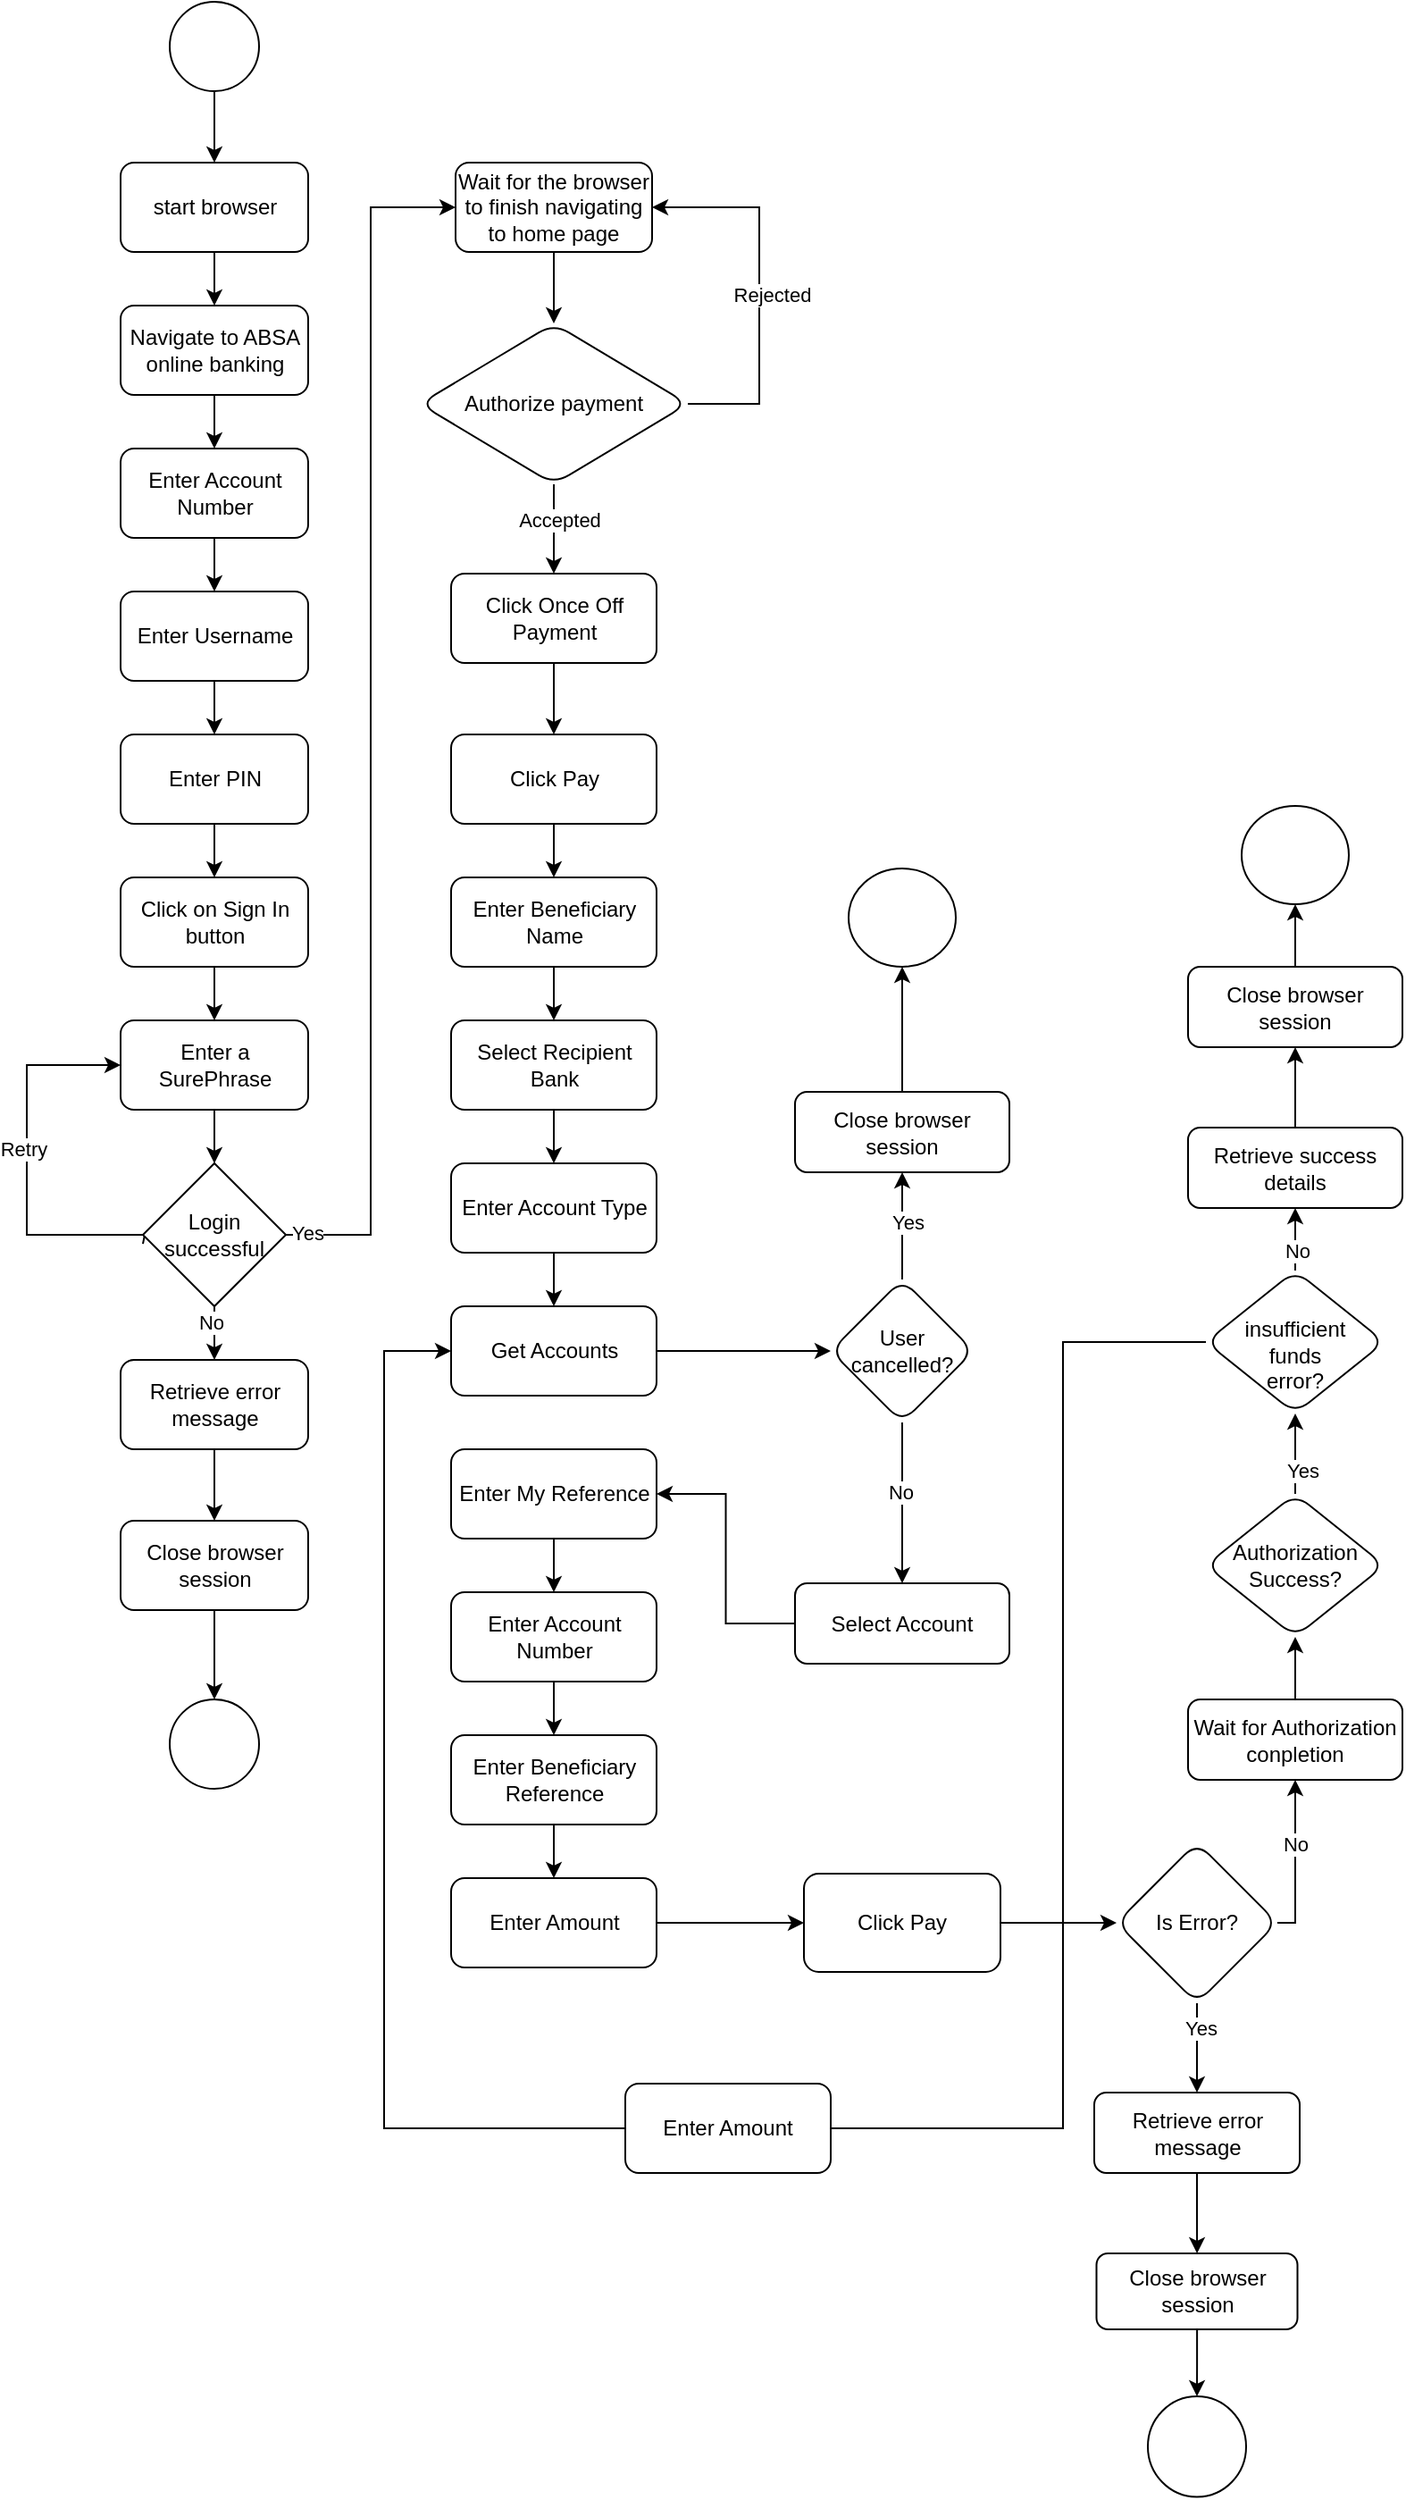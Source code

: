 <mxfile version="22.0.4" type="github">
  <diagram id="C5RBs43oDa-KdzZeNtuy" name="Page-1">
    <mxGraphModel dx="2022" dy="625" grid="1" gridSize="10" guides="1" tooltips="1" connect="1" arrows="1" fold="1" page="1" pageScale="1" pageWidth="827" pageHeight="1169" background="#ffffff" math="0" shadow="0">
      <root>
        <mxCell id="WIyWlLk6GJQsqaUBKTNV-0" />
        <mxCell id="WIyWlLk6GJQsqaUBKTNV-1" parent="WIyWlLk6GJQsqaUBKTNV-0" />
        <mxCell id="GN8b9wlNIwaGFEjr1hPO-3" value="" style="edgeStyle=orthogonalEdgeStyle;rounded=0;orthogonalLoop=1;jettySize=auto;html=1;" edge="1" parent="WIyWlLk6GJQsqaUBKTNV-1" source="GN8b9wlNIwaGFEjr1hPO-0" target="GN8b9wlNIwaGFEjr1hPO-1">
          <mxGeometry relative="1" as="geometry" />
        </mxCell>
        <mxCell id="GN8b9wlNIwaGFEjr1hPO-0" value="" style="ellipse;whiteSpace=wrap;html=1;aspect=fixed;" vertex="1" parent="WIyWlLk6GJQsqaUBKTNV-1">
          <mxGeometry x="50" y="30" width="50" height="50" as="geometry" />
        </mxCell>
        <mxCell id="GN8b9wlNIwaGFEjr1hPO-6" value="" style="edgeStyle=orthogonalEdgeStyle;rounded=0;orthogonalLoop=1;jettySize=auto;html=1;" edge="1" parent="WIyWlLk6GJQsqaUBKTNV-1" source="GN8b9wlNIwaGFEjr1hPO-1" target="GN8b9wlNIwaGFEjr1hPO-4">
          <mxGeometry relative="1" as="geometry" />
        </mxCell>
        <mxCell id="GN8b9wlNIwaGFEjr1hPO-1" value="start browser" style="rounded=1;whiteSpace=wrap;html=1;" vertex="1" parent="WIyWlLk6GJQsqaUBKTNV-1">
          <mxGeometry x="22.5" y="120" width="105" height="50" as="geometry" />
        </mxCell>
        <mxCell id="GN8b9wlNIwaGFEjr1hPO-9" value="" style="edgeStyle=orthogonalEdgeStyle;rounded=0;orthogonalLoop=1;jettySize=auto;html=1;" edge="1" parent="WIyWlLk6GJQsqaUBKTNV-1" source="GN8b9wlNIwaGFEjr1hPO-4" target="GN8b9wlNIwaGFEjr1hPO-7">
          <mxGeometry relative="1" as="geometry" />
        </mxCell>
        <mxCell id="GN8b9wlNIwaGFEjr1hPO-4" value="Navigate to ABSA online banking" style="rounded=1;whiteSpace=wrap;html=1;" vertex="1" parent="WIyWlLk6GJQsqaUBKTNV-1">
          <mxGeometry x="22.5" y="200" width="105" height="50" as="geometry" />
        </mxCell>
        <mxCell id="GN8b9wlNIwaGFEjr1hPO-11" value="" style="edgeStyle=orthogonalEdgeStyle;rounded=0;orthogonalLoop=1;jettySize=auto;html=1;" edge="1" parent="WIyWlLk6GJQsqaUBKTNV-1" source="GN8b9wlNIwaGFEjr1hPO-7" target="GN8b9wlNIwaGFEjr1hPO-10">
          <mxGeometry relative="1" as="geometry" />
        </mxCell>
        <mxCell id="GN8b9wlNIwaGFEjr1hPO-7" value="Enter Account Number" style="rounded=1;whiteSpace=wrap;html=1;" vertex="1" parent="WIyWlLk6GJQsqaUBKTNV-1">
          <mxGeometry x="22.5" y="280" width="105" height="50" as="geometry" />
        </mxCell>
        <mxCell id="GN8b9wlNIwaGFEjr1hPO-13" value="" style="edgeStyle=orthogonalEdgeStyle;rounded=0;orthogonalLoop=1;jettySize=auto;html=1;" edge="1" parent="WIyWlLk6GJQsqaUBKTNV-1" source="GN8b9wlNIwaGFEjr1hPO-10" target="GN8b9wlNIwaGFEjr1hPO-12">
          <mxGeometry relative="1" as="geometry" />
        </mxCell>
        <mxCell id="GN8b9wlNIwaGFEjr1hPO-10" value="Enter Username" style="rounded=1;whiteSpace=wrap;html=1;" vertex="1" parent="WIyWlLk6GJQsqaUBKTNV-1">
          <mxGeometry x="22.5" y="360" width="105" height="50" as="geometry" />
        </mxCell>
        <mxCell id="GN8b9wlNIwaGFEjr1hPO-15" value="" style="edgeStyle=orthogonalEdgeStyle;rounded=0;orthogonalLoop=1;jettySize=auto;html=1;" edge="1" parent="WIyWlLk6GJQsqaUBKTNV-1" source="GN8b9wlNIwaGFEjr1hPO-12" target="GN8b9wlNIwaGFEjr1hPO-14">
          <mxGeometry relative="1" as="geometry" />
        </mxCell>
        <mxCell id="GN8b9wlNIwaGFEjr1hPO-12" value="Enter PIN" style="rounded=1;whiteSpace=wrap;html=1;" vertex="1" parent="WIyWlLk6GJQsqaUBKTNV-1">
          <mxGeometry x="22.5" y="440" width="105" height="50" as="geometry" />
        </mxCell>
        <mxCell id="GN8b9wlNIwaGFEjr1hPO-17" value="" style="edgeStyle=orthogonalEdgeStyle;rounded=0;orthogonalLoop=1;jettySize=auto;html=1;" edge="1" parent="WIyWlLk6GJQsqaUBKTNV-1" source="GN8b9wlNIwaGFEjr1hPO-14" target="GN8b9wlNIwaGFEjr1hPO-16">
          <mxGeometry relative="1" as="geometry" />
        </mxCell>
        <mxCell id="GN8b9wlNIwaGFEjr1hPO-14" value="Click on Sign In button" style="rounded=1;whiteSpace=wrap;html=1;" vertex="1" parent="WIyWlLk6GJQsqaUBKTNV-1">
          <mxGeometry x="22.5" y="520" width="105" height="50" as="geometry" />
        </mxCell>
        <mxCell id="GN8b9wlNIwaGFEjr1hPO-19" value="" style="edgeStyle=orthogonalEdgeStyle;rounded=0;orthogonalLoop=1;jettySize=auto;html=1;" edge="1" parent="WIyWlLk6GJQsqaUBKTNV-1" source="GN8b9wlNIwaGFEjr1hPO-16" target="GN8b9wlNIwaGFEjr1hPO-18">
          <mxGeometry relative="1" as="geometry" />
        </mxCell>
        <mxCell id="GN8b9wlNIwaGFEjr1hPO-16" value="Enter a SurePhrase" style="rounded=1;whiteSpace=wrap;html=1;" vertex="1" parent="WIyWlLk6GJQsqaUBKTNV-1">
          <mxGeometry x="22.5" y="600" width="105" height="50" as="geometry" />
        </mxCell>
        <mxCell id="GN8b9wlNIwaGFEjr1hPO-21" value="" style="edgeStyle=orthogonalEdgeStyle;rounded=0;orthogonalLoop=1;jettySize=auto;html=1;" edge="1" parent="WIyWlLk6GJQsqaUBKTNV-1" source="GN8b9wlNIwaGFEjr1hPO-18" target="GN8b9wlNIwaGFEjr1hPO-20">
          <mxGeometry relative="1" as="geometry" />
        </mxCell>
        <mxCell id="GN8b9wlNIwaGFEjr1hPO-29" value="No" style="edgeLabel;html=1;align=center;verticalAlign=middle;resizable=0;points=[];" vertex="1" connectable="0" parent="GN8b9wlNIwaGFEjr1hPO-21">
          <mxGeometry x="-0.659" y="-2" relative="1" as="geometry">
            <mxPoint as="offset" />
          </mxGeometry>
        </mxCell>
        <mxCell id="GN8b9wlNIwaGFEjr1hPO-27" style="edgeStyle=orthogonalEdgeStyle;rounded=0;orthogonalLoop=1;jettySize=auto;html=1;entryX=0;entryY=0.5;entryDx=0;entryDy=0;" edge="1" parent="WIyWlLk6GJQsqaUBKTNV-1" source="GN8b9wlNIwaGFEjr1hPO-18" target="GN8b9wlNIwaGFEjr1hPO-26">
          <mxGeometry relative="1" as="geometry" />
        </mxCell>
        <mxCell id="GN8b9wlNIwaGFEjr1hPO-30" value="Yes" style="edgeLabel;html=1;align=center;verticalAlign=middle;resizable=0;points=[];" vertex="1" connectable="0" parent="GN8b9wlNIwaGFEjr1hPO-27">
          <mxGeometry x="-0.965" y="1" relative="1" as="geometry">
            <mxPoint as="offset" />
          </mxGeometry>
        </mxCell>
        <mxCell id="GN8b9wlNIwaGFEjr1hPO-32" style="edgeStyle=orthogonalEdgeStyle;rounded=0;orthogonalLoop=1;jettySize=auto;html=1;entryX=0;entryY=0.5;entryDx=0;entryDy=0;" edge="1" parent="WIyWlLk6GJQsqaUBKTNV-1" target="GN8b9wlNIwaGFEjr1hPO-16">
          <mxGeometry relative="1" as="geometry">
            <mxPoint x="-17.53" y="670" as="targetPoint" />
            <mxPoint x="35.004" y="725.034" as="sourcePoint" />
            <Array as="points">
              <mxPoint x="36" y="720" />
              <mxPoint x="-30" y="720" />
              <mxPoint x="-30" y="625" />
            </Array>
          </mxGeometry>
        </mxCell>
        <mxCell id="GN8b9wlNIwaGFEjr1hPO-33" value="Retry" style="edgeLabel;html=1;align=center;verticalAlign=middle;resizable=0;points=[];" vertex="1" connectable="0" parent="GN8b9wlNIwaGFEjr1hPO-32">
          <mxGeometry x="0.095" y="2" relative="1" as="geometry">
            <mxPoint as="offset" />
          </mxGeometry>
        </mxCell>
        <mxCell id="GN8b9wlNIwaGFEjr1hPO-18" value="Login&lt;br&gt;successful" style="rhombus;whiteSpace=wrap;html=1;" vertex="1" parent="WIyWlLk6GJQsqaUBKTNV-1">
          <mxGeometry x="35" y="680" width="80" height="80" as="geometry" />
        </mxCell>
        <mxCell id="GN8b9wlNIwaGFEjr1hPO-23" value="" style="edgeStyle=orthogonalEdgeStyle;rounded=0;orthogonalLoop=1;jettySize=auto;html=1;" edge="1" parent="WIyWlLk6GJQsqaUBKTNV-1" source="GN8b9wlNIwaGFEjr1hPO-20" target="GN8b9wlNIwaGFEjr1hPO-22">
          <mxGeometry relative="1" as="geometry" />
        </mxCell>
        <mxCell id="GN8b9wlNIwaGFEjr1hPO-20" value="Retrieve error&lt;br&gt;message" style="rounded=1;whiteSpace=wrap;html=1;" vertex="1" parent="WIyWlLk6GJQsqaUBKTNV-1">
          <mxGeometry x="22.5" y="790" width="105" height="50" as="geometry" />
        </mxCell>
        <mxCell id="GN8b9wlNIwaGFEjr1hPO-25" value="" style="edgeStyle=orthogonalEdgeStyle;rounded=0;orthogonalLoop=1;jettySize=auto;html=1;" edge="1" parent="WIyWlLk6GJQsqaUBKTNV-1" source="GN8b9wlNIwaGFEjr1hPO-22" target="GN8b9wlNIwaGFEjr1hPO-24">
          <mxGeometry relative="1" as="geometry" />
        </mxCell>
        <mxCell id="GN8b9wlNIwaGFEjr1hPO-22" value="Close browser session" style="rounded=1;whiteSpace=wrap;html=1;" vertex="1" parent="WIyWlLk6GJQsqaUBKTNV-1">
          <mxGeometry x="22.5" y="880" width="105" height="50" as="geometry" />
        </mxCell>
        <mxCell id="GN8b9wlNIwaGFEjr1hPO-24" value="" style="ellipse;whiteSpace=wrap;html=1;aspect=fixed;" vertex="1" parent="WIyWlLk6GJQsqaUBKTNV-1">
          <mxGeometry x="50" y="980" width="50" height="50" as="geometry" />
        </mxCell>
        <mxCell id="GN8b9wlNIwaGFEjr1hPO-39" value="" style="edgeStyle=orthogonalEdgeStyle;rounded=0;orthogonalLoop=1;jettySize=auto;html=1;" edge="1" parent="WIyWlLk6GJQsqaUBKTNV-1" source="GN8b9wlNIwaGFEjr1hPO-26" target="GN8b9wlNIwaGFEjr1hPO-38">
          <mxGeometry relative="1" as="geometry" />
        </mxCell>
        <mxCell id="GN8b9wlNIwaGFEjr1hPO-26" value="Wait for the browser to finish navigating to home page" style="rounded=1;whiteSpace=wrap;html=1;" vertex="1" parent="WIyWlLk6GJQsqaUBKTNV-1">
          <mxGeometry x="210" y="120" width="110" height="50" as="geometry" />
        </mxCell>
        <mxCell id="GN8b9wlNIwaGFEjr1hPO-52" value="" style="edgeStyle=orthogonalEdgeStyle;rounded=0;orthogonalLoop=1;jettySize=auto;html=1;" edge="1" parent="WIyWlLk6GJQsqaUBKTNV-1" source="GN8b9wlNIwaGFEjr1hPO-36" target="GN8b9wlNIwaGFEjr1hPO-50">
          <mxGeometry relative="1" as="geometry" />
        </mxCell>
        <mxCell id="GN8b9wlNIwaGFEjr1hPO-36" value="Click Pay" style="whiteSpace=wrap;html=1;rounded=1;" vertex="1" parent="WIyWlLk6GJQsqaUBKTNV-1">
          <mxGeometry x="207.5" y="440" width="115" height="50" as="geometry" />
        </mxCell>
        <mxCell id="GN8b9wlNIwaGFEjr1hPO-41" value="" style="edgeStyle=orthogonalEdgeStyle;rounded=0;orthogonalLoop=1;jettySize=auto;html=1;" edge="1" parent="WIyWlLk6GJQsqaUBKTNV-1" source="GN8b9wlNIwaGFEjr1hPO-38" target="GN8b9wlNIwaGFEjr1hPO-40">
          <mxGeometry relative="1" as="geometry" />
        </mxCell>
        <mxCell id="GN8b9wlNIwaGFEjr1hPO-44" value="Accepted" style="edgeLabel;html=1;align=center;verticalAlign=middle;resizable=0;points=[];" vertex="1" connectable="0" parent="GN8b9wlNIwaGFEjr1hPO-41">
          <mxGeometry x="-0.2" y="3" relative="1" as="geometry">
            <mxPoint as="offset" />
          </mxGeometry>
        </mxCell>
        <mxCell id="GN8b9wlNIwaGFEjr1hPO-43" style="edgeStyle=orthogonalEdgeStyle;rounded=0;orthogonalLoop=1;jettySize=auto;html=1;exitX=1;exitY=0.5;exitDx=0;exitDy=0;entryX=1;entryY=0.5;entryDx=0;entryDy=0;" edge="1" parent="WIyWlLk6GJQsqaUBKTNV-1" source="GN8b9wlNIwaGFEjr1hPO-38" target="GN8b9wlNIwaGFEjr1hPO-26">
          <mxGeometry relative="1" as="geometry">
            <Array as="points">
              <mxPoint x="380" y="255" />
              <mxPoint x="380" y="145" />
            </Array>
          </mxGeometry>
        </mxCell>
        <mxCell id="GN8b9wlNIwaGFEjr1hPO-45" value="No" style="edgeLabel;html=1;align=center;verticalAlign=middle;resizable=0;points=[];" vertex="1" connectable="0" parent="GN8b9wlNIwaGFEjr1hPO-43">
          <mxGeometry x="-0.04" y="-4" relative="1" as="geometry">
            <mxPoint as="offset" />
          </mxGeometry>
        </mxCell>
        <mxCell id="GN8b9wlNIwaGFEjr1hPO-47" value="Rejected" style="edgeLabel;html=1;align=center;verticalAlign=middle;resizable=0;points=[];" vertex="1" connectable="0" parent="GN8b9wlNIwaGFEjr1hPO-43">
          <mxGeometry x="-0.038" y="-7" relative="1" as="geometry">
            <mxPoint as="offset" />
          </mxGeometry>
        </mxCell>
        <mxCell id="GN8b9wlNIwaGFEjr1hPO-38" value="Authorize payment" style="rhombus;whiteSpace=wrap;html=1;rounded=1;" vertex="1" parent="WIyWlLk6GJQsqaUBKTNV-1">
          <mxGeometry x="190" y="210" width="150" height="90" as="geometry" />
        </mxCell>
        <mxCell id="GN8b9wlNIwaGFEjr1hPO-42" value="" style="edgeStyle=orthogonalEdgeStyle;rounded=0;orthogonalLoop=1;jettySize=auto;html=1;" edge="1" parent="WIyWlLk6GJQsqaUBKTNV-1" source="GN8b9wlNIwaGFEjr1hPO-40" target="GN8b9wlNIwaGFEjr1hPO-36">
          <mxGeometry relative="1" as="geometry" />
        </mxCell>
        <mxCell id="GN8b9wlNIwaGFEjr1hPO-40" value="Click Once Off Payment" style="whiteSpace=wrap;html=1;rounded=1;" vertex="1" parent="WIyWlLk6GJQsqaUBKTNV-1">
          <mxGeometry x="207.5" y="350" width="115" height="50" as="geometry" />
        </mxCell>
        <mxCell id="GN8b9wlNIwaGFEjr1hPO-54" value="" style="edgeStyle=orthogonalEdgeStyle;rounded=0;orthogonalLoop=1;jettySize=auto;html=1;" edge="1" parent="WIyWlLk6GJQsqaUBKTNV-1" source="GN8b9wlNIwaGFEjr1hPO-50" target="GN8b9wlNIwaGFEjr1hPO-53">
          <mxGeometry relative="1" as="geometry" />
        </mxCell>
        <mxCell id="GN8b9wlNIwaGFEjr1hPO-50" value="Enter Beneficiary Name" style="whiteSpace=wrap;html=1;rounded=1;" vertex="1" parent="WIyWlLk6GJQsqaUBKTNV-1">
          <mxGeometry x="207.5" y="520" width="115" height="50" as="geometry" />
        </mxCell>
        <mxCell id="GN8b9wlNIwaGFEjr1hPO-57" value="" style="edgeStyle=orthogonalEdgeStyle;rounded=0;orthogonalLoop=1;jettySize=auto;html=1;" edge="1" parent="WIyWlLk6GJQsqaUBKTNV-1" source="GN8b9wlNIwaGFEjr1hPO-53" target="GN8b9wlNIwaGFEjr1hPO-55">
          <mxGeometry relative="1" as="geometry" />
        </mxCell>
        <mxCell id="GN8b9wlNIwaGFEjr1hPO-53" value="Select Recipient Bank" style="whiteSpace=wrap;html=1;rounded=1;" vertex="1" parent="WIyWlLk6GJQsqaUBKTNV-1">
          <mxGeometry x="207.5" y="600" width="115" height="50" as="geometry" />
        </mxCell>
        <mxCell id="GN8b9wlNIwaGFEjr1hPO-59" value="" style="edgeStyle=orthogonalEdgeStyle;rounded=0;orthogonalLoop=1;jettySize=auto;html=1;" edge="1" parent="WIyWlLk6GJQsqaUBKTNV-1" source="GN8b9wlNIwaGFEjr1hPO-55" target="GN8b9wlNIwaGFEjr1hPO-58">
          <mxGeometry relative="1" as="geometry" />
        </mxCell>
        <mxCell id="GN8b9wlNIwaGFEjr1hPO-55" value="Enter Account Type" style="whiteSpace=wrap;html=1;rounded=1;" vertex="1" parent="WIyWlLk6GJQsqaUBKTNV-1">
          <mxGeometry x="207.5" y="680" width="115" height="50" as="geometry" />
        </mxCell>
        <mxCell id="GN8b9wlNIwaGFEjr1hPO-69" value="" style="edgeStyle=orthogonalEdgeStyle;rounded=0;orthogonalLoop=1;jettySize=auto;html=1;" edge="1" parent="WIyWlLk6GJQsqaUBKTNV-1" source="GN8b9wlNIwaGFEjr1hPO-58" target="GN8b9wlNIwaGFEjr1hPO-68">
          <mxGeometry relative="1" as="geometry" />
        </mxCell>
        <mxCell id="GN8b9wlNIwaGFEjr1hPO-58" value="Get Accounts" style="whiteSpace=wrap;html=1;rounded=1;" vertex="1" parent="WIyWlLk6GJQsqaUBKTNV-1">
          <mxGeometry x="207.5" y="760" width="115" height="50" as="geometry" />
        </mxCell>
        <mxCell id="GN8b9wlNIwaGFEjr1hPO-63" value="" style="edgeStyle=orthogonalEdgeStyle;rounded=0;orthogonalLoop=1;jettySize=auto;html=1;" edge="1" parent="WIyWlLk6GJQsqaUBKTNV-1" source="GN8b9wlNIwaGFEjr1hPO-60" target="GN8b9wlNIwaGFEjr1hPO-62">
          <mxGeometry relative="1" as="geometry" />
        </mxCell>
        <mxCell id="GN8b9wlNIwaGFEjr1hPO-60" value="Enter My Reference" style="whiteSpace=wrap;html=1;rounded=1;" vertex="1" parent="WIyWlLk6GJQsqaUBKTNV-1">
          <mxGeometry x="207.5" y="840" width="115" height="50" as="geometry" />
        </mxCell>
        <mxCell id="GN8b9wlNIwaGFEjr1hPO-65" value="" style="edgeStyle=orthogonalEdgeStyle;rounded=0;orthogonalLoop=1;jettySize=auto;html=1;" edge="1" parent="WIyWlLk6GJQsqaUBKTNV-1" source="GN8b9wlNIwaGFEjr1hPO-62" target="GN8b9wlNIwaGFEjr1hPO-64">
          <mxGeometry relative="1" as="geometry" />
        </mxCell>
        <mxCell id="GN8b9wlNIwaGFEjr1hPO-62" value="Enter Account Number" style="whiteSpace=wrap;html=1;rounded=1;" vertex="1" parent="WIyWlLk6GJQsqaUBKTNV-1">
          <mxGeometry x="207.5" y="920" width="115" height="50" as="geometry" />
        </mxCell>
        <mxCell id="GN8b9wlNIwaGFEjr1hPO-67" value="" style="edgeStyle=orthogonalEdgeStyle;rounded=0;orthogonalLoop=1;jettySize=auto;html=1;" edge="1" parent="WIyWlLk6GJQsqaUBKTNV-1" source="GN8b9wlNIwaGFEjr1hPO-64" target="GN8b9wlNIwaGFEjr1hPO-66">
          <mxGeometry relative="1" as="geometry" />
        </mxCell>
        <mxCell id="GN8b9wlNIwaGFEjr1hPO-64" value="Enter Beneficiary Reference" style="whiteSpace=wrap;html=1;rounded=1;" vertex="1" parent="WIyWlLk6GJQsqaUBKTNV-1">
          <mxGeometry x="207.5" y="1000" width="115" height="50" as="geometry" />
        </mxCell>
        <mxCell id="GN8b9wlNIwaGFEjr1hPO-84" value="" style="edgeStyle=orthogonalEdgeStyle;rounded=0;orthogonalLoop=1;jettySize=auto;html=1;" edge="1" parent="WIyWlLk6GJQsqaUBKTNV-1" source="GN8b9wlNIwaGFEjr1hPO-66" target="GN8b9wlNIwaGFEjr1hPO-83">
          <mxGeometry relative="1" as="geometry" />
        </mxCell>
        <mxCell id="GN8b9wlNIwaGFEjr1hPO-66" value="Enter Amount" style="whiteSpace=wrap;html=1;rounded=1;" vertex="1" parent="WIyWlLk6GJQsqaUBKTNV-1">
          <mxGeometry x="207.5" y="1080" width="115" height="50" as="geometry" />
        </mxCell>
        <mxCell id="GN8b9wlNIwaGFEjr1hPO-71" value="" style="edgeStyle=orthogonalEdgeStyle;rounded=0;orthogonalLoop=1;jettySize=auto;html=1;" edge="1" parent="WIyWlLk6GJQsqaUBKTNV-1" source="GN8b9wlNIwaGFEjr1hPO-68" target="GN8b9wlNIwaGFEjr1hPO-70">
          <mxGeometry relative="1" as="geometry" />
        </mxCell>
        <mxCell id="GN8b9wlNIwaGFEjr1hPO-77" value="No" style="edgeLabel;html=1;align=center;verticalAlign=middle;resizable=0;points=[];" vertex="1" connectable="0" parent="GN8b9wlNIwaGFEjr1hPO-71">
          <mxGeometry x="-0.148" y="-1" relative="1" as="geometry">
            <mxPoint as="offset" />
          </mxGeometry>
        </mxCell>
        <mxCell id="GN8b9wlNIwaGFEjr1hPO-79" value="" style="edgeStyle=orthogonalEdgeStyle;rounded=0;orthogonalLoop=1;jettySize=auto;html=1;" edge="1" parent="WIyWlLk6GJQsqaUBKTNV-1" source="GN8b9wlNIwaGFEjr1hPO-68" target="GN8b9wlNIwaGFEjr1hPO-78">
          <mxGeometry relative="1" as="geometry" />
        </mxCell>
        <mxCell id="GN8b9wlNIwaGFEjr1hPO-82" value="Yes" style="edgeLabel;html=1;align=center;verticalAlign=middle;resizable=0;points=[];" vertex="1" connectable="0" parent="GN8b9wlNIwaGFEjr1hPO-79">
          <mxGeometry x="0.083" y="-3" relative="1" as="geometry">
            <mxPoint as="offset" />
          </mxGeometry>
        </mxCell>
        <mxCell id="GN8b9wlNIwaGFEjr1hPO-68" value="User cancelled?" style="rhombus;whiteSpace=wrap;html=1;rounded=1;" vertex="1" parent="WIyWlLk6GJQsqaUBKTNV-1">
          <mxGeometry x="420" y="745" width="80" height="80" as="geometry" />
        </mxCell>
        <mxCell id="GN8b9wlNIwaGFEjr1hPO-73" style="edgeStyle=orthogonalEdgeStyle;rounded=0;orthogonalLoop=1;jettySize=auto;html=1;entryX=1;entryY=0.5;entryDx=0;entryDy=0;" edge="1" parent="WIyWlLk6GJQsqaUBKTNV-1" source="GN8b9wlNIwaGFEjr1hPO-70" target="GN8b9wlNIwaGFEjr1hPO-60">
          <mxGeometry relative="1" as="geometry" />
        </mxCell>
        <mxCell id="GN8b9wlNIwaGFEjr1hPO-70" value="Select Account" style="whiteSpace=wrap;html=1;rounded=1;" vertex="1" parent="WIyWlLk6GJQsqaUBKTNV-1">
          <mxGeometry x="400" y="915" width="120" height="45" as="geometry" />
        </mxCell>
        <mxCell id="GN8b9wlNIwaGFEjr1hPO-81" value="" style="edgeStyle=orthogonalEdgeStyle;rounded=0;orthogonalLoop=1;jettySize=auto;html=1;" edge="1" parent="WIyWlLk6GJQsqaUBKTNV-1" source="GN8b9wlNIwaGFEjr1hPO-78" target="GN8b9wlNIwaGFEjr1hPO-80">
          <mxGeometry relative="1" as="geometry" />
        </mxCell>
        <mxCell id="GN8b9wlNIwaGFEjr1hPO-78" value="Close browser session" style="whiteSpace=wrap;html=1;rounded=1;" vertex="1" parent="WIyWlLk6GJQsqaUBKTNV-1">
          <mxGeometry x="400" y="640" width="120" height="45" as="geometry" />
        </mxCell>
        <mxCell id="GN8b9wlNIwaGFEjr1hPO-80" value="" style="ellipse;whiteSpace=wrap;html=1;rounded=1;" vertex="1" parent="WIyWlLk6GJQsqaUBKTNV-1">
          <mxGeometry x="430" y="515" width="60" height="55" as="geometry" />
        </mxCell>
        <mxCell id="GN8b9wlNIwaGFEjr1hPO-86" value="" style="edgeStyle=orthogonalEdgeStyle;rounded=0;orthogonalLoop=1;jettySize=auto;html=1;" edge="1" parent="WIyWlLk6GJQsqaUBKTNV-1" source="GN8b9wlNIwaGFEjr1hPO-83" target="GN8b9wlNIwaGFEjr1hPO-85">
          <mxGeometry relative="1" as="geometry" />
        </mxCell>
        <mxCell id="GN8b9wlNIwaGFEjr1hPO-83" value="Click Pay" style="whiteSpace=wrap;html=1;rounded=1;" vertex="1" parent="WIyWlLk6GJQsqaUBKTNV-1">
          <mxGeometry x="405" y="1077.5" width="110" height="55" as="geometry" />
        </mxCell>
        <mxCell id="GN8b9wlNIwaGFEjr1hPO-92" value="" style="edgeStyle=orthogonalEdgeStyle;rounded=0;orthogonalLoop=1;jettySize=auto;html=1;" edge="1" parent="WIyWlLk6GJQsqaUBKTNV-1" source="GN8b9wlNIwaGFEjr1hPO-85" target="GN8b9wlNIwaGFEjr1hPO-91">
          <mxGeometry relative="1" as="geometry" />
        </mxCell>
        <mxCell id="GN8b9wlNIwaGFEjr1hPO-93" value="Yes" style="edgeLabel;html=1;align=center;verticalAlign=middle;resizable=0;points=[];" vertex="1" connectable="0" parent="GN8b9wlNIwaGFEjr1hPO-92">
          <mxGeometry x="-0.433" y="2" relative="1" as="geometry">
            <mxPoint as="offset" />
          </mxGeometry>
        </mxCell>
        <mxCell id="GN8b9wlNIwaGFEjr1hPO-103" style="edgeStyle=orthogonalEdgeStyle;rounded=0;orthogonalLoop=1;jettySize=auto;html=1;entryX=0.5;entryY=1;entryDx=0;entryDy=0;" edge="1" parent="WIyWlLk6GJQsqaUBKTNV-1" source="GN8b9wlNIwaGFEjr1hPO-85" target="GN8b9wlNIwaGFEjr1hPO-102">
          <mxGeometry relative="1" as="geometry">
            <Array as="points">
              <mxPoint x="680" y="1105" />
            </Array>
          </mxGeometry>
        </mxCell>
        <mxCell id="GN8b9wlNIwaGFEjr1hPO-106" value="No" style="edgeLabel;html=1;align=center;verticalAlign=middle;resizable=0;points=[];" vertex="1" connectable="0" parent="GN8b9wlNIwaGFEjr1hPO-103">
          <mxGeometry x="0.204" relative="1" as="geometry">
            <mxPoint as="offset" />
          </mxGeometry>
        </mxCell>
        <mxCell id="GN8b9wlNIwaGFEjr1hPO-85" value="Is Error?" style="rhombus;whiteSpace=wrap;html=1;rounded=1;" vertex="1" parent="WIyWlLk6GJQsqaUBKTNV-1">
          <mxGeometry x="580" y="1060" width="90" height="90" as="geometry" />
        </mxCell>
        <mxCell id="GN8b9wlNIwaGFEjr1hPO-95" value="" style="edgeStyle=orthogonalEdgeStyle;rounded=0;orthogonalLoop=1;jettySize=auto;html=1;" edge="1" parent="WIyWlLk6GJQsqaUBKTNV-1" source="GN8b9wlNIwaGFEjr1hPO-91" target="GN8b9wlNIwaGFEjr1hPO-94">
          <mxGeometry relative="1" as="geometry" />
        </mxCell>
        <mxCell id="GN8b9wlNIwaGFEjr1hPO-91" value="Retrieve error message" style="whiteSpace=wrap;html=1;rounded=1;" vertex="1" parent="WIyWlLk6GJQsqaUBKTNV-1">
          <mxGeometry x="567.5" y="1200" width="115" height="45" as="geometry" />
        </mxCell>
        <mxCell id="GN8b9wlNIwaGFEjr1hPO-101" value="" style="edgeStyle=orthogonalEdgeStyle;rounded=0;orthogonalLoop=1;jettySize=auto;html=1;" edge="1" parent="WIyWlLk6GJQsqaUBKTNV-1" source="GN8b9wlNIwaGFEjr1hPO-94" target="GN8b9wlNIwaGFEjr1hPO-100">
          <mxGeometry relative="1" as="geometry" />
        </mxCell>
        <mxCell id="GN8b9wlNIwaGFEjr1hPO-94" value="Close browser &lt;br&gt;session" style="whiteSpace=wrap;html=1;rounded=1;" vertex="1" parent="WIyWlLk6GJQsqaUBKTNV-1">
          <mxGeometry x="568.75" y="1290" width="112.5" height="42.5" as="geometry" />
        </mxCell>
        <mxCell id="GN8b9wlNIwaGFEjr1hPO-100" value="" style="ellipse;whiteSpace=wrap;html=1;rounded=1;" vertex="1" parent="WIyWlLk6GJQsqaUBKTNV-1">
          <mxGeometry x="597.5" y="1370" width="55" height="56.25" as="geometry" />
        </mxCell>
        <mxCell id="GN8b9wlNIwaGFEjr1hPO-105" value="" style="edgeStyle=orthogonalEdgeStyle;rounded=0;orthogonalLoop=1;jettySize=auto;html=1;" edge="1" parent="WIyWlLk6GJQsqaUBKTNV-1" source="GN8b9wlNIwaGFEjr1hPO-102" target="GN8b9wlNIwaGFEjr1hPO-104">
          <mxGeometry relative="1" as="geometry" />
        </mxCell>
        <mxCell id="GN8b9wlNIwaGFEjr1hPO-102" value="Wait for Authorization conpletion" style="whiteSpace=wrap;html=1;rounded=1;" vertex="1" parent="WIyWlLk6GJQsqaUBKTNV-1">
          <mxGeometry x="620" y="980" width="120" height="45" as="geometry" />
        </mxCell>
        <mxCell id="GN8b9wlNIwaGFEjr1hPO-108" value="" style="edgeStyle=orthogonalEdgeStyle;rounded=0;orthogonalLoop=1;jettySize=auto;html=1;" edge="1" parent="WIyWlLk6GJQsqaUBKTNV-1" source="GN8b9wlNIwaGFEjr1hPO-104" target="GN8b9wlNIwaGFEjr1hPO-107">
          <mxGeometry relative="1" as="geometry" />
        </mxCell>
        <mxCell id="GN8b9wlNIwaGFEjr1hPO-113" value="Yes" style="edgeLabel;html=1;align=center;verticalAlign=middle;resizable=0;points=[];" vertex="1" connectable="0" parent="GN8b9wlNIwaGFEjr1hPO-108">
          <mxGeometry x="-0.407" y="-4" relative="1" as="geometry">
            <mxPoint as="offset" />
          </mxGeometry>
        </mxCell>
        <mxCell id="GN8b9wlNIwaGFEjr1hPO-104" value="Authorization&lt;br&gt;Success?" style="rhombus;whiteSpace=wrap;html=1;rounded=1;" vertex="1" parent="WIyWlLk6GJQsqaUBKTNV-1">
          <mxGeometry x="630" y="865" width="100" height="80" as="geometry" />
        </mxCell>
        <mxCell id="GN8b9wlNIwaGFEjr1hPO-110" value="" style="edgeStyle=orthogonalEdgeStyle;rounded=0;orthogonalLoop=1;jettySize=auto;html=1;" edge="1" parent="WIyWlLk6GJQsqaUBKTNV-1" source="GN8b9wlNIwaGFEjr1hPO-107" target="GN8b9wlNIwaGFEjr1hPO-109">
          <mxGeometry relative="1" as="geometry" />
        </mxCell>
        <mxCell id="GN8b9wlNIwaGFEjr1hPO-117" value="No" style="edgeLabel;html=1;align=center;verticalAlign=middle;resizable=0;points=[];" vertex="1" connectable="0" parent="GN8b9wlNIwaGFEjr1hPO-110">
          <mxGeometry x="-0.481" y="-1" relative="1" as="geometry">
            <mxPoint as="offset" />
          </mxGeometry>
        </mxCell>
        <mxCell id="GN8b9wlNIwaGFEjr1hPO-120" style="edgeStyle=orthogonalEdgeStyle;rounded=0;orthogonalLoop=1;jettySize=auto;html=1;entryX=0;entryY=0.5;entryDx=0;entryDy=0;" edge="1" parent="WIyWlLk6GJQsqaUBKTNV-1" source="GN8b9wlNIwaGFEjr1hPO-107" target="GN8b9wlNIwaGFEjr1hPO-58">
          <mxGeometry relative="1" as="geometry">
            <mxPoint x="140" y="960.833" as="targetPoint" />
            <Array as="points">
              <mxPoint x="550" y="780" />
              <mxPoint x="550" y="1220" />
              <mxPoint x="170" y="1220" />
              <mxPoint x="170" y="785" />
            </Array>
          </mxGeometry>
        </mxCell>
        <mxCell id="GN8b9wlNIwaGFEjr1hPO-107" value="&lt;br&gt;insufficient &lt;br&gt;funds&lt;br&gt;error?" style="rhombus;whiteSpace=wrap;html=1;rounded=1;" vertex="1" parent="WIyWlLk6GJQsqaUBKTNV-1">
          <mxGeometry x="630" y="740" width="100" height="80" as="geometry" />
        </mxCell>
        <mxCell id="GN8b9wlNIwaGFEjr1hPO-115" value="" style="edgeStyle=orthogonalEdgeStyle;rounded=0;orthogonalLoop=1;jettySize=auto;html=1;" edge="1" parent="WIyWlLk6GJQsqaUBKTNV-1" source="GN8b9wlNIwaGFEjr1hPO-109" target="GN8b9wlNIwaGFEjr1hPO-114">
          <mxGeometry relative="1" as="geometry" />
        </mxCell>
        <mxCell id="GN8b9wlNIwaGFEjr1hPO-109" value="Retrieve success details" style="whiteSpace=wrap;html=1;rounded=1;" vertex="1" parent="WIyWlLk6GJQsqaUBKTNV-1">
          <mxGeometry x="620" y="660" width="120" height="45" as="geometry" />
        </mxCell>
        <mxCell id="GN8b9wlNIwaGFEjr1hPO-111" value="" style="ellipse;whiteSpace=wrap;html=1;rounded=1;" vertex="1" parent="WIyWlLk6GJQsqaUBKTNV-1">
          <mxGeometry x="650" y="480" width="60" height="55" as="geometry" />
        </mxCell>
        <mxCell id="GN8b9wlNIwaGFEjr1hPO-116" value="" style="edgeStyle=orthogonalEdgeStyle;rounded=0;orthogonalLoop=1;jettySize=auto;html=1;" edge="1" parent="WIyWlLk6GJQsqaUBKTNV-1" source="GN8b9wlNIwaGFEjr1hPO-114" target="GN8b9wlNIwaGFEjr1hPO-111">
          <mxGeometry relative="1" as="geometry" />
        </mxCell>
        <mxCell id="GN8b9wlNIwaGFEjr1hPO-114" value="Close browser session" style="whiteSpace=wrap;html=1;rounded=1;" vertex="1" parent="WIyWlLk6GJQsqaUBKTNV-1">
          <mxGeometry x="620" y="570" width="120" height="45" as="geometry" />
        </mxCell>
        <mxCell id="GN8b9wlNIwaGFEjr1hPO-121" value="Enter Amount" style="whiteSpace=wrap;html=1;rounded=1;" vertex="1" parent="WIyWlLk6GJQsqaUBKTNV-1">
          <mxGeometry x="305" y="1195" width="115" height="50" as="geometry" />
        </mxCell>
      </root>
    </mxGraphModel>
  </diagram>
</mxfile>
